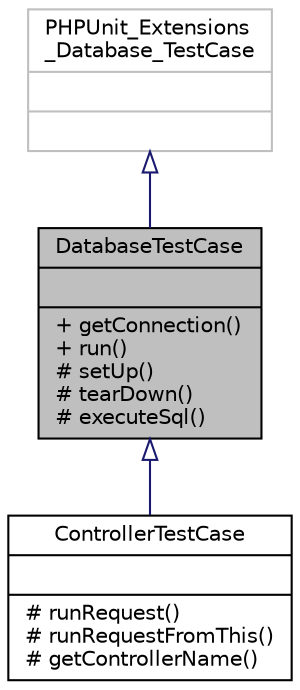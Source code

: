 digraph "DatabaseTestCase"
{
  edge [fontname="Helvetica",fontsize="10",labelfontname="Helvetica",labelfontsize="10"];
  node [fontname="Helvetica",fontsize="10",shape=record];
  Node0 [label="{DatabaseTestCase\n||+ getConnection()\l+ run()\l# setUp()\l# tearDown()\l# executeSql()\l}",height=0.2,width=0.4,color="black", fillcolor="grey75", style="filled", fontcolor="black"];
  Node1 -> Node0 [dir="back",color="midnightblue",fontsize="10",style="solid",arrowtail="onormal",fontname="Helvetica"];
  Node1 [label="{PHPUnit_Extensions\l_Database_TestCase\n||}",height=0.2,width=0.4,color="grey75", fillcolor="white", style="filled"];
  Node0 -> Node2 [dir="back",color="midnightblue",fontsize="10",style="solid",arrowtail="onormal",fontname="Helvetica"];
  Node2 [label="{ControllerTestCase\n||# runRequest()\l# runRequestFromThis()\l# getControllerName()\l}",height=0.2,width=0.4,color="black", fillcolor="white", style="filled",URL="$classwcmf_1_1test_1_1lib_1_1_controller_test_case.html",tooltip="ControllerTestCase is the base class for test cases used for Controllers. "];
}

